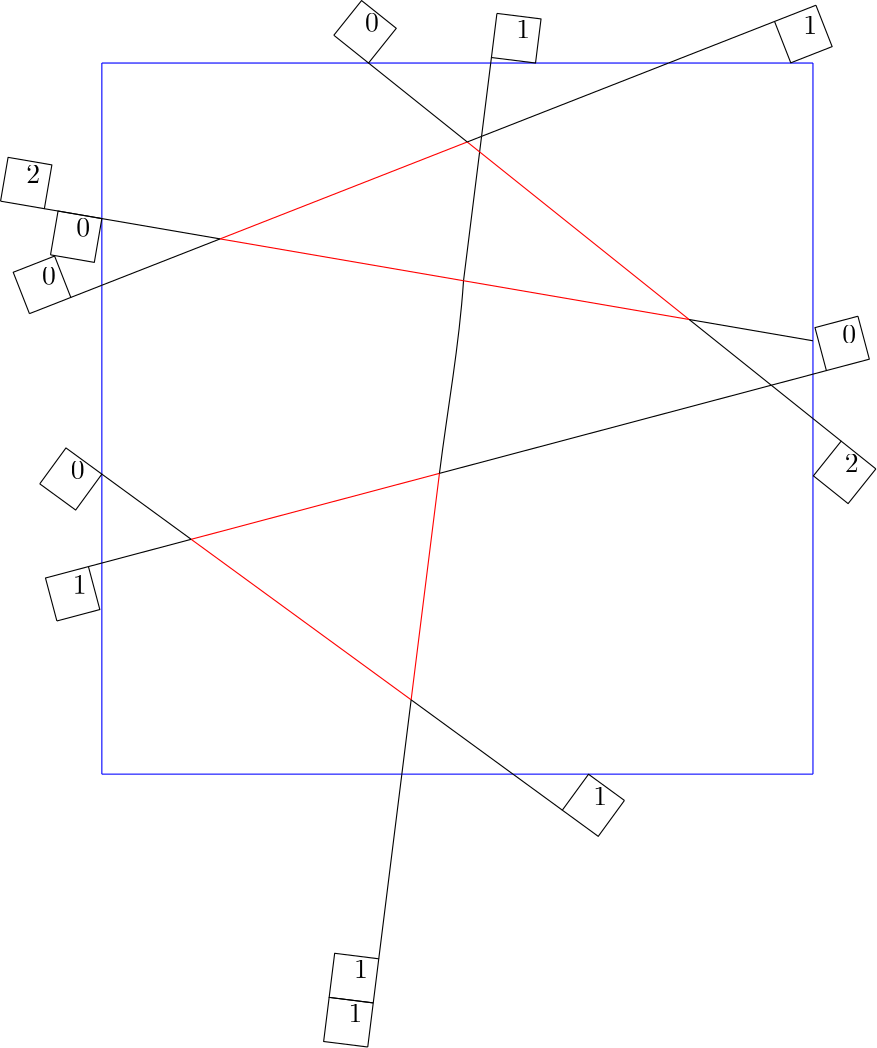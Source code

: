 <?xml version="1.0" encoding="UTF-8"?>
<ipe version="70005" creator="HGeometry"><ipestyle name="basic">
<color name="red" value="1 0 0"/>
<color name="green" value="0 1 0"/>
<color name="blue" value="0 0 1"/>
<color name="yellow" value="1 1 0"/>
<color name="orange" value="1 0.647 0"/>
<color name="gold" value="1 0.843 0"/>
<color name="purple" value="0.627 0.125 0.941"/>
<color name="gray" value="0.745 0.745 0.745"/>
<color name="brown" value="0.647 0.165 0.165"/>
<color name="navy" value="0 0 0.502"/>
<color name="pink" value="1 0.753 0.796"/>
<color name="seagreen" value="0.18 0.545 0.341"/>
<color name="turquoise" value="0.251 0.878 0.816"/>
<color name="violet" value="0.933 0.51 0.933"/>
<color name="darkblue" value="0 0 0.545"/>
<color name="darkcyan" value="0 0.545 0.545"/>
<color name="darkgray" value="0.663 0.663 0.663"/>
<color name="darkgreen" value="0 0.392 0"/>
<color name="darkmagenta" value="0.545 0 0.545"/>
<color name="darkorange" value="1 0.549 0"/>
<color name="darkred" value="0.545 0 0"/>
<color name="lightblue" value="0.678 0.847 0.902"/>
<color name="lightcyan" value="0.878 1 1"/>
<color name="lightgray" value="0.827 0.827 0.827"/>
<color name="lightgreen" value="0.565 0.933 0.565"/>
<color name="lightyellow" value="1 1 0.878"/>
<dashstyle name="dashed" value="[4] 0"/>
<dashstyle name="dotted" value="[1 3] 0"/>
<dashstyle name="dash dotted" value="[4 2 1 2] 0"/>
<dashstyle name="dash dot dotted" value="[4 2 1 2 1 2] 0"/>
<pen name="heavier" value="0.8"/>
<pen name="fat" value="1.2"/>
<pen name="ultrafat" value="2"/>
<textsize name="large" value="\large"/>
<textsize name="Large" value="\Large"/>
<textsize name="LARGE" value="\LARGE"/>
<textsize name="huge" value="\huge"/>
<textsize name="Huge" value="\Huge"/>
<textsize name="small" value="\small"/>
<textsize name="footnote" value="\footnotesize"/>
<textsize name="tiny" value="\tiny"/>
<symbolsize name="small" value="2"/>
<symbolsize name="tiny" value="1.1"/>
<symbolsize name="large" value="5"/>
<arrowsize name="small" value="5"/>
<arrowsize name="tiny" value="3"/>
<arrowsize name="large" value="10"/>
<gridsize name="4 pts" value="4"/>
<gridsize name="8 pts (~3 mm)" value="8"/>
<gridsize name="16 pts (~6 mm)" value="16"/>
<gridsize name="32 pts (~12 mm)" value="32"/>
<gridsize name="10 pts (~3.5 mm)" value="10"/>
<gridsize name="20 pts (~7 mm)" value="20"/>
<gridsize name="14 pts (~5 mm)" value="14"/>
<gridsize name="28 pts (~10 mm)" value="28"/>
<gridsize name="56 pts (~20 mm)" value="56"/>
<anglesize name="90 deg" value="90"/>
<anglesize name="60 deg" value="60"/>
<anglesize name="45 deg" value="45"/>
<anglesize name="30 deg" value="30"/>
<anglesize name="22.5 deg" value="22.5"/>
<symbol name="mark/circle(sx)" transformations="translations">
<path fill="sym-stroke">
0.6 0 0 0.6 0 0 e 0.4 0 0 0.4 0 0 e
</path></symbol>
<symbol name="mark/disk(sx)" transformations="translations">
<path fill="sym-stroke">
0.6 0 0 0.6 0 0 e
</path></symbol>
<symbol name="mark/fdisk(sfx)" transformations="translations">
<group><path fill="sym-fill">
0.5 0 0 0.5 0 0 e
</path><path fill="sym-stroke" fillrule="eofill">
0.6 0 0 0.6 0 0 e 0.4 0 0 0.4 0 0 e
</path></group></symbol>
<symbol name="mark/box(sx)" transformations="translations">
<path fill="sym-stroke" fillrule="eofill">
-0.6 -0.6 m 0.6 -0.6 l 0.6 0.6 l -0.6 0.6 l h
-0.4 -0.4 m 0.4 -0.4 l 0.4 0.4 l -0.4 0.4 l h</path></symbol>
<symbol name="mark/square(sx)" transformations="translations">
<path fill="sym-stroke">
-0.6 -0.6 m 0.6 -0.6 l 0.6 0.6 l -0.6 0.6 l h</path></symbol>
<symbol name="mark/fsquare(sfx)" transformations="translations">
<group><path fill="sym-fill">
-0.5 -0.5 m 0.5 -0.5 l 0.5 0.5 l -0.5 0.5 l h</path>
<path fill="sym-stroke" fillrule="eofill">
-0.6 -0.6 m 0.6 -0.6 l 0.6 0.6 l -0.6 0.6 l h
-0.4 -0.4 m 0.4 -0.4 l 0.4 0.4 l -0.4 0.4 l h</path></group></symbol>
<symbol name="mark/cross(sx)" transformations="translations">
<group><path fill="sym-stroke">
-0.43 -0.57 m 0.57 0.43 l 0.43 0.57 l -0.57 -0.43 l h</path>
<path fill="sym-stroke">
-0.43 0.57 m 0.57 -0.43 l 0.43 -0.57 l -0.57 0.43 l h</path>
</group></symbol>
<symbol name="arrow/arc(spx)">
<path pen="sym-pen" stroke="sym-stroke" fill="sym-stroke">
0 0 m -1.0 0.333 l -1.0 -0.333 l h</path></symbol>
<symbol name="arrow/farc(spx)">
<path pen="sym-pen" stroke="sym-stroke" fill="white">
0 0 m -1.0 0.333 l -1.0 -0.333 l h</path></symbol>
<symbol name="arrow/ptarc(spx)">
<path pen="sym-pen" stroke="sym-stroke" fill="sym-stroke">
0 0 m -1.0 0.333 l -0.8 0 l -1.0 -0.333 l h</path></symbol>
<symbol name="arrow/fptarc(spx)">
<path pen="sym-pen" stroke="sym-stroke" fill="white">
0 0 m -1.0 0.333 l -0.8 0 l -1.0 -0.333 l h</path></symbol>
<symbol name="arrow/fnormal(spx)">
<path pen="sym-pen" stroke="sym-stroke" fill="white">
0 0 m -1.0 0.333 l -1.0 -0.333 l h</path></symbol>
<symbol name="arrow/pointed(spx)">
<path pen="sym-pen" stroke="sym-stroke" fill="sym-stroke">
0 0 m -1.0 0.333 l -0.8 0 l -1.0 -0.333 l h</path></symbol>
<symbol name="arrow/fpointed(spx)">
<path pen="sym-pen" stroke="sym-stroke" fill="white">
0 0 m -1.0 0.333 l -0.8 0 l -1.0 -0.333 l h</path></symbol>
<symbol name="arrow/linear(spx)">
<path pen="sym-pen" stroke="sym-stroke">
-1.0 0.333 m 0 0 l -1.0 -0.333 l</path></symbol>
<symbol name="arrow/fdouble(spx)">
<path pen="sym-pen" stroke="sym-stroke" fill="white">
0 0 m -1.0 0.333 l -1.0 -0.333 l h
-1 0 m -2.0 0.333 l -2.0 -0.333 l h
</path></symbol>
<symbol name="arrow/double(spx)">
<path pen="sym-pen" stroke="sym-stroke" fill="sym-stroke">
0 0 m -1.0 0.333 l -1.0 -0.333 l h
-1 0 m -2.0 0.333 l -2.0 -0.333 l h
</path></symbol>
<tiling name="falling" angle="-60" width="1" step="4"/>
<tiling name="rising" angle="30" width="1" step="4"/>
<textstyle name="center" begin="\begin{center}" end="\end{center}"/>
<textstyle name="itemize" begin="\begin{itemize}" end="\end{itemize}"/>
<textstyle name="item" begin="\begin{itemize}\item{}" end="\end{itemize}"/>
</ipestyle><page><layer name="alpha"/><view layers="alpha" active="alpha"/><path stroke="blue">-128.0 128.0 m
-128.0 109.33073 -128.0 90.66146 -128.0 72.0 c
</path><path stroke="blue">-128.0 72.0 m
-128.0 63.992188 -128.0 55.992188 -128.0 48.0 c
</path><path stroke="blue">-128.0 48.0 m
-128.0 25.325521 -128.0 2.6588535 -128.0 -20.0 c
</path><path stroke="blue">-128.0 -20.0 m
-128.0 -30.674479 -128.0 -41.341145 -128.0 -52.0 c
</path><path stroke="blue">-128.0 -52.0 m
-128.0 -77.33854 -128.0 -102.66927 -128.0 -128.0 c
</path><path stroke="blue">-128.0 -128.0 m
-91.9974 -128.0 -55.994793 -128.0 -20.0 -128.0 c
</path><path stroke="blue">-20.0 -128.0 m
-6.6588535 -128.0 6.6744785 -128.0 20.0 -128.0 c
</path><path stroke="blue">20.0 -128.0 m
56.005207 -128.0 92.0026 -128.0 128.0 -128.0 c
</path><path stroke="blue">128.0 -128.0 m
128.0 -85.33073 128.0 -42.661457 128.0 0.0 c
</path><path stroke="blue">128.0 0.0 m
128.0 5.341146 128.0 10.6744795 128.0 16.0 c
</path><path stroke="blue">128.0 16.0 m
128.0 20.007813 128.0 24.007813 128.0 28.0 c
</path><path stroke="blue">128.0 28.0 m
128.0 61.338543 128.0 94.66927 128.0 128.0 c
</path><path stroke="blue">128.0 128.0 m
110.66406 128.0 93.328125 128.0 76.0 128.0 c
</path><path stroke="blue">76.0 128.0 m
54.658855 128.0 33.32552 128.0 12.0 128.0 c
</path><path stroke="blue">12.0 128.0 m
-2.6744795 128.0 -17.341146 128.0 -32.0 128.0 c
</path><path stroke="blue">-32.0 128.0 m
-64.00521 128.0 -96.0026 128.0 -128.0 128.0 c
</path><path stroke="red">-95.8507 -43.4603 m
-69.45257 -62.723866 -43.054432 -81.987434 -16.6563 -101.251 c
</path><path stroke="red">-16.6563 -101.251 m
-13.259084 -74.07307 -9.861867 -46.895134 -6.46465 -19.7172 c
</path><path stroke="red">-6.46465 -19.7172 m
-36.26 -27.631567 -66.05535 -35.545933 -95.8507 -43.4603 c
</path><path stroke="black">-6.46465 -19.7172 m
-3.5754158 3.3966706 0.68618226 26.510544 2.2030098 49.621456 c
</path><path stroke="black">2.2030098 49.621456 m
4.1354685 65.08375 6.0678854 80.54308 8.000077 95.9997 c
</path><path stroke="black">8.000077 95.9997 m
8.233966 97.87173 8.4676285 99.74103 8.700999 101.6084 c
</path><path stroke="black">8.700999 101.6084 m
9.800861 110.40689 10.900431 119.203445 12.0 128.0 c
</path><path stroke="black">-6.46465 -19.7172 m
33.35332 -9.140544 73.171295 1.4361142 112.985466 12.011808 c
</path><path stroke="black">112.985466 12.011808 m
117.99284 13.341847 122.99642 14.670923 128.0 16.0 c
</path><path stroke="black">-16.6563 -101.251 m
-4.437534 -110.167336 7.781233 -119.083664 20.0 -128.0 c
</path><path stroke="black">-16.6563 -101.251 m
-17.770866 -110.167336 -18.885433 -119.083664 -20.0 -128.0 c
</path><path stroke="black">-95.8507 -43.4603 m
-106.56713 -46.306866 -117.28357 -49.153435 -128.0 -52.0 c
</path><path stroke="black">-95.8507 -43.4603 m
-106.56713 -35.6402 -117.28357 -27.8201 -128.0 -20.0 c
</path><path stroke="red">3.52632 99.5789 m
5.0169034 98.38644 6.5074873 97.19397 8.000077 95.9997 c
</path><path stroke="red">8.000077 95.9997 m
33.13968 75.88824 58.281296 55.774967 83.4229 35.6617 c
</path><path stroke="red">83.4229 35.6617 m
56.351215 40.314648 29.27952 44.967594 2.2030098 49.621456 c
</path><path stroke="red">2.2030098 49.621456 m
-27.01118 54.642563 -56.230186 59.66458 -85.4492 64.6866 c
</path><path stroke="red">-85.4492 64.6866 m
-55.79069 76.31737 -26.132187 87.948135 3.52632 99.5789 c
</path><path stroke="black">-32.0 128.0 m
-20.157894 118.5263 -8.315785 109.0526 3.52632 99.5789 c
</path><path stroke="black">3.52632 99.5789 m
5.2514625 100.255424 6.976605 100.93195 8.700999 101.6084 c
</path><path stroke="black">8.700999 101.6084 m
31.134499 110.405655 53.56725 119.20283 76.0 128.0 c
</path><path stroke="black">83.4229 35.6617 m
98.28194 33.1078 113.14097 30.5539 128.0 28.0 c
</path><path stroke="black">83.4229 35.6617 m
93.27753 27.77799 103.13216 19.894283 112.985466 12.011808 c
</path><path stroke="black">112.985466 12.011808 m
117.991196 8.00705 122.9956 4.003525 128.0 0.0 c
</path><path stroke="black">-85.4492 64.6866 m
-99.6328 59.1244 -113.8164 53.5622 -128.0 48.0 c
</path><path stroke="black">-85.4492 64.6866 m
-99.6328 67.1244 -113.8164 69.5622 -128.0 72.0 c
</path><path>20.0 -128.0 m
37.771446 -140.96826 l
</path><group><text pos="48.94952 -139.22165" type="label">1</text><path>60.127598 -137.47504 m
50.696133 -150.39972 l
37.771442 -140.96826 l
47.202908 -128.04358 l
60.127598 -137.47504 l
</path></group><path>-20.0 -128.0 m
-28.310509 -194.4826 l
</path><group><text pos="-37.241028 -201.42853" type="label">1</text><path>-30.295105 -210.35904 m
-46.171547 -208.37445 l
-44.18695 -192.49802 l
-28.310509 -194.4826 l
-30.295105 -210.35904 l
</path></group><group><text pos="-39.22563 -217.30496" type="label">1</text><path>-32.27971 -226.23547 m
-48.15615 -224.25089 l
-46.171555 -208.37445 l
-30.295113 -210.35904 l
-32.27971 -226.23547 l
</path></group><path>128.0 16.0 m
132.83243 17.283615 l
</path><group><text pos="138.51053 27.069279" type="label">0</text><path>144.18863 36.854942 m
148.2962 21.391182 l
132.83243 17.283615 l
128.72485 32.747375 l
144.18863 36.854942 l
</path></group><path>128.0 0.0 m
138.15129 -8.121039 l
</path><group><text pos="139.40068 -19.365551" type="label">2</text><path>150.64519 -18.116165 m
140.65007 -30.610062 l
128.15617 -20.614937 l
138.15129 -8.12104 l
150.64519 -18.116165 l
</path></group><path>76.0 128.0 m
114.16989 142.96861 l
</path><group><text pos="124.53838 138.44153" type="label">1</text><path>129.06546 148.81001 m
134.90686 133.91444 l
120.01131 128.07304 l
114.16989 142.96861 l
129.06546 148.81001 l
</path></group><path>-32.0 128.0 m
-32.0 128.0 l
</path><group><text pos="-33.24938 139.2445" type="label">0</text><path>-44.49389 137.99512 m
-34.498756 150.48901 l
-22.004866 140.4939 l
-31.999998 128.0 l
-44.49389 137.99512 l
</path></group><path>12.0 128.0 m
12.24807 129.98456 l
</path><group><text pos="21.17857 136.9305" type="label">1</text><path>14.232624 145.861 m
30.10907 143.87643 l
28.124516 128.0 l
12.24807 129.98456 l
14.232624 145.861 l
</path></group><path>-128.0 48.0 m
-139.17168 43.61895 l
</path><group><text pos="-149.54016 48.146034" type="label">0</text><path>-154.06725 37.77755 m
-159.90865 52.67312 l
-145.01308 58.51452 l
-139.17168 43.61895 l
-154.06725 37.77755 l
</path></group><path>-128.0 72.0 m
-148.69653 75.557205 l
</path><group><text pos="-155.22581 84.79672" type="label">2</text><path>-164.46533 78.267456 m
-161.7551 94.03624 l
-145.9863 91.32599 l
-148.69653 75.557205 l
-164.46533 78.267456 l
</path></group><path>-128.0 -20.0 m
-128.0 -20.0 l
</path><group><text pos="-139.17809 -21.746574" type="label">0</text><path>-150.35617 -23.493149 m
-140.92465 -10.568494 l
-128.0 -20.0 l
-137.43152 -32.924656 l
-150.35617 -23.493149 l
</path></group><path>-128.0 -52.0 m
-132.83243 -53.28362 l
</path><group><text pos="-138.51051 -63.06929" type="label">1</text><path>-144.1886 -72.85496 m
-148.29617 -57.391197 l
-132.83243 -53.283623 l
-128.72485 -68.747375 l
-144.1886 -72.85496 l
</path></group><path>-128.0 72.0 m
-128.0 72.0 l
</path><group><text pos="-137.23952 65.47073" type="label">0</text><path>-146.47903 58.941467 m
-143.7688 74.71025 l
-127.99999 72.0 l
-130.71024 56.231216 l
-146.47903 58.941467 l
</path></group></page></ipe>
